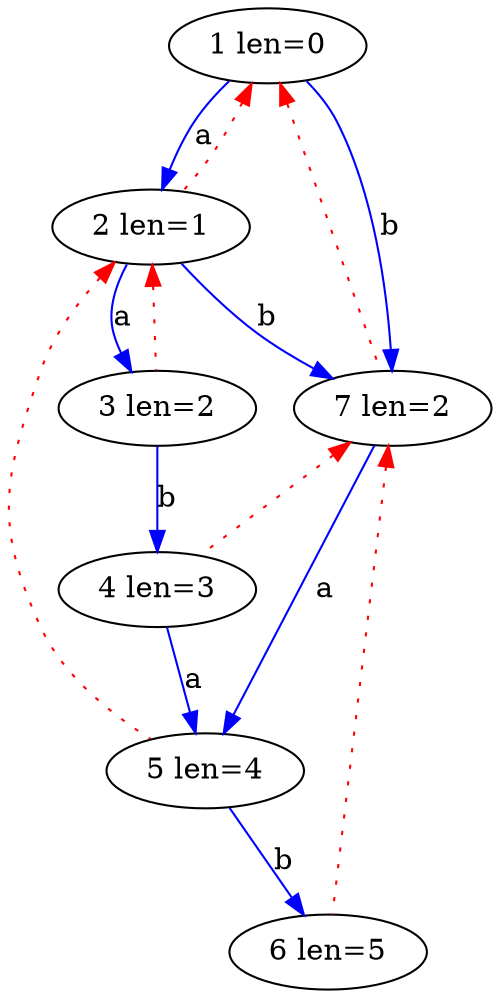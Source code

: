 digraph sam {
    1->2[label="a",color=blue];
1->7[label="b",color=blue];
2->3[label="a",color=blue];
2->7[label="b",color=blue];
3->4[label="b",color=blue];
4->5[label="a",color=blue];
5->6[label="b",color=blue];
7->5[label="a",color=blue];
1->2[color=red,style=dotted,dir=back];
2->3[color=red,style=dotted,dir=back];
7->4[color=red,style=dotted,dir=back];
2->5[color=red,style=dotted,dir=back];
7->6[color=red,style=dotted,dir=back];
1->7[color=red,style=dotted,dir=back];
1[label="1 len=0"];
2[label="2 len=1"];
3[label="3 len=2"];
4[label="4 len=3"];
5[label="5 len=4"];
6[label="6 len=5"];
7[label="7 len=2"];
}